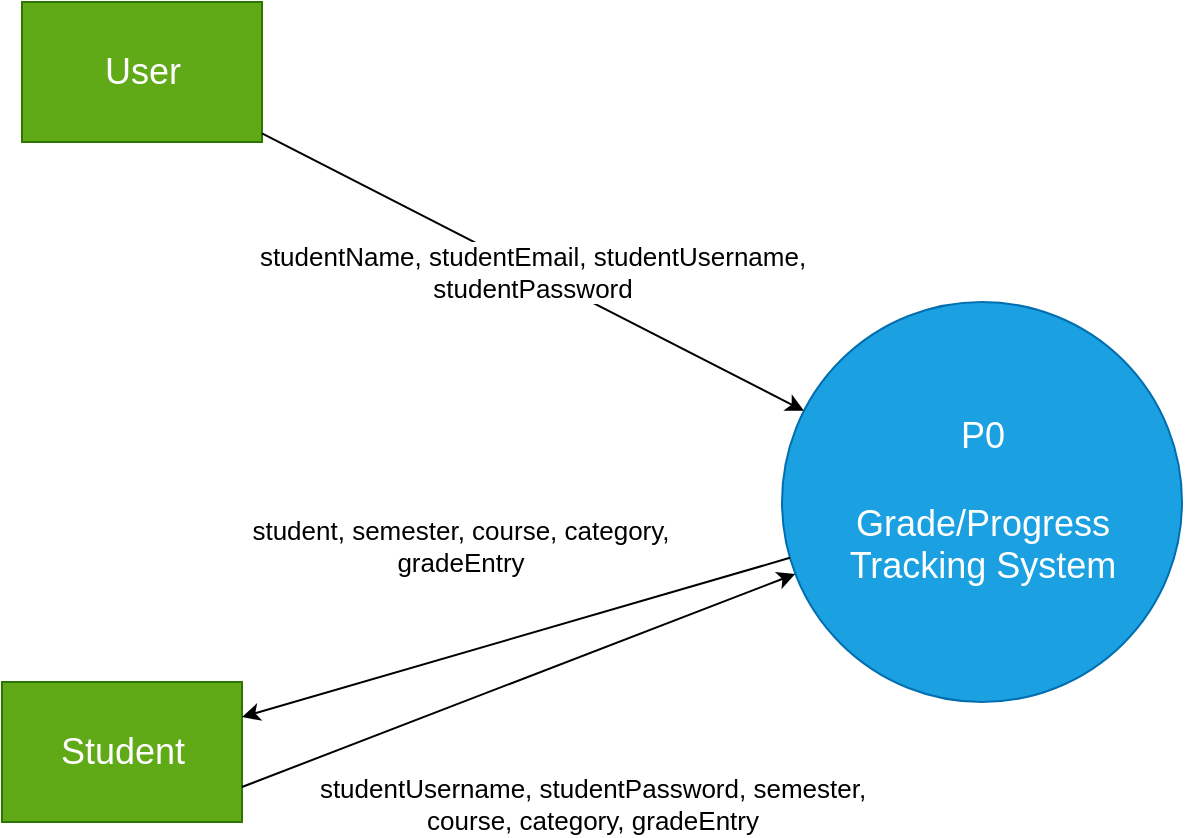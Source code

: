 <mxfile pages="1" version="11.2.5" type="device"><diagram id="ERJzKOh9QqbwBpKRwYWY" name="Level 0 DFD"><mxGraphModel dx="946" dy="727" grid="1" gridSize="10" guides="1" tooltips="1" connect="1" arrows="1" fold="1" page="1" pageScale="1" pageWidth="850" pageHeight="1100" math="0" shadow="0"><root><mxCell id="0"/><mxCell id="1" parent="0"/><mxCell id="J-4n_Z43hJsHmr33l2AN-2" value="P0&lt;br&gt;&lt;br&gt;Grade/Progress&lt;br&gt;Tracking System" style="shape=ellipse;html=1;dashed=0;whitespace=wrap;aspect=fixed;perimeter=ellipsePerimeter;fillColor=#1ba1e2;strokeColor=#006EAF;fontColor=#ffffff;fontSize=18;" vertex="1" parent="1"><mxGeometry x="550" y="320" width="200" height="200" as="geometry"/></mxCell><mxCell id="J-4n_Z43hJsHmr33l2AN-3" value="Student" style="html=1;dashed=0;whitespace=wrap;fillColor=#60a917;strokeColor=#2D7600;fontColor=#ffffff;fontSize=18;" vertex="1" parent="1"><mxGeometry x="160" y="510" width="120" height="70" as="geometry"/></mxCell><mxCell id="J-4n_Z43hJsHmr33l2AN-4" value="User" style="html=1;dashed=0;whitespace=wrap;fillColor=#60a917;strokeColor=#2D7600;fontColor=#ffffff;fontSize=18;" vertex="1" parent="1"><mxGeometry x="170" y="170" width="120" height="70" as="geometry"/></mxCell><mxCell id="J-4n_Z43hJsHmr33l2AN-5" value="&lt;font style=&quot;font-size: 13px&quot;&gt;studentName, studentEmail, studentUsername,&lt;br&gt;studentPassword&lt;/font&gt;" style="endArrow=classic;html=1;" edge="1" parent="1" source="J-4n_Z43hJsHmr33l2AN-4" target="J-4n_Z43hJsHmr33l2AN-2"><mxGeometry width="50" height="50" relative="1" as="geometry"><mxPoint x="370" y="390" as="sourcePoint"/><mxPoint x="420" y="340" as="targetPoint"/></mxGeometry></mxCell><mxCell id="J-4n_Z43hJsHmr33l2AN-7" value="&lt;font style=&quot;font-size: 13px&quot;&gt;studentUsername, studentPassword, semester,&lt;br&gt;course, category, gradeEntry&lt;br&gt;&lt;/font&gt;" style="endArrow=classic;html=1;exitX=1;exitY=0.75;exitDx=0;exitDy=0;" edge="1" parent="1" source="J-4n_Z43hJsHmr33l2AN-3" target="J-4n_Z43hJsHmr33l2AN-2"><mxGeometry x="0.078" y="-71" width="50" height="50" relative="1" as="geometry"><mxPoint x="300" y="245.714" as="sourcePoint"/><mxPoint x="570.985" y="384.433" as="targetPoint"/><mxPoint as="offset"/></mxGeometry></mxCell><mxCell id="J-4n_Z43hJsHmr33l2AN-8" value="&lt;font style=&quot;font-size: 13px&quot;&gt;student, semester, course, category,&lt;br&gt;gradeEntry&lt;br&gt;&lt;/font&gt;" style="endArrow=classic;html=1;" edge="1" parent="1" source="J-4n_Z43hJsHmr33l2AN-2" target="J-4n_Z43hJsHmr33l2AN-3"><mxGeometry x="0.1" y="-52" width="50" height="50" relative="1" as="geometry"><mxPoint x="290" y="640" as="sourcePoint"/><mxPoint x="570" y="550" as="targetPoint"/><mxPoint as="offset"/></mxGeometry></mxCell></root></mxGraphModel></diagram></mxfile>